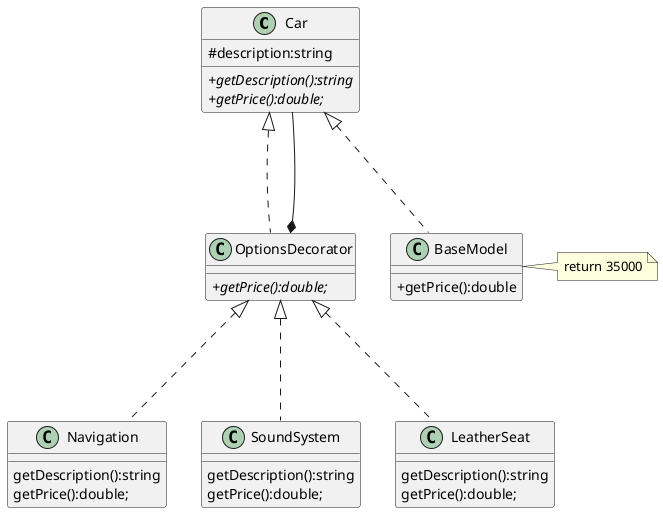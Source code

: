 @startuml
skinparam classAttributeIconSize 0
class Car
{
    # description:string
    +{abstract} getDescription():string
    +{abstract} getPrice():double;
}
class BaseModel
{
+ getPrice():double
}
note "return 35000" as BaseModelNote
BaseModelNote -left.. BaseModel

class OptionsDecorator
{
    +{abstract} getPrice():double;
}

class Navigation
{
    getDescription():string
    getPrice():double;
}
class SoundSystem
{
    getDescription():string
    getPrice():double;

}
class LeatherSeat
{
    getDescription():string
    getPrice():double;
}
OptionsDecorator -up..|> Car
OptionsDecorator *-- Car

Navigation -up..|> OptionsDecorator
SoundSystem -up..|> OptionsDecorator
LeatherSeat -up..|> OptionsDecorator
BaseModel -up..|> Car
@enduml
